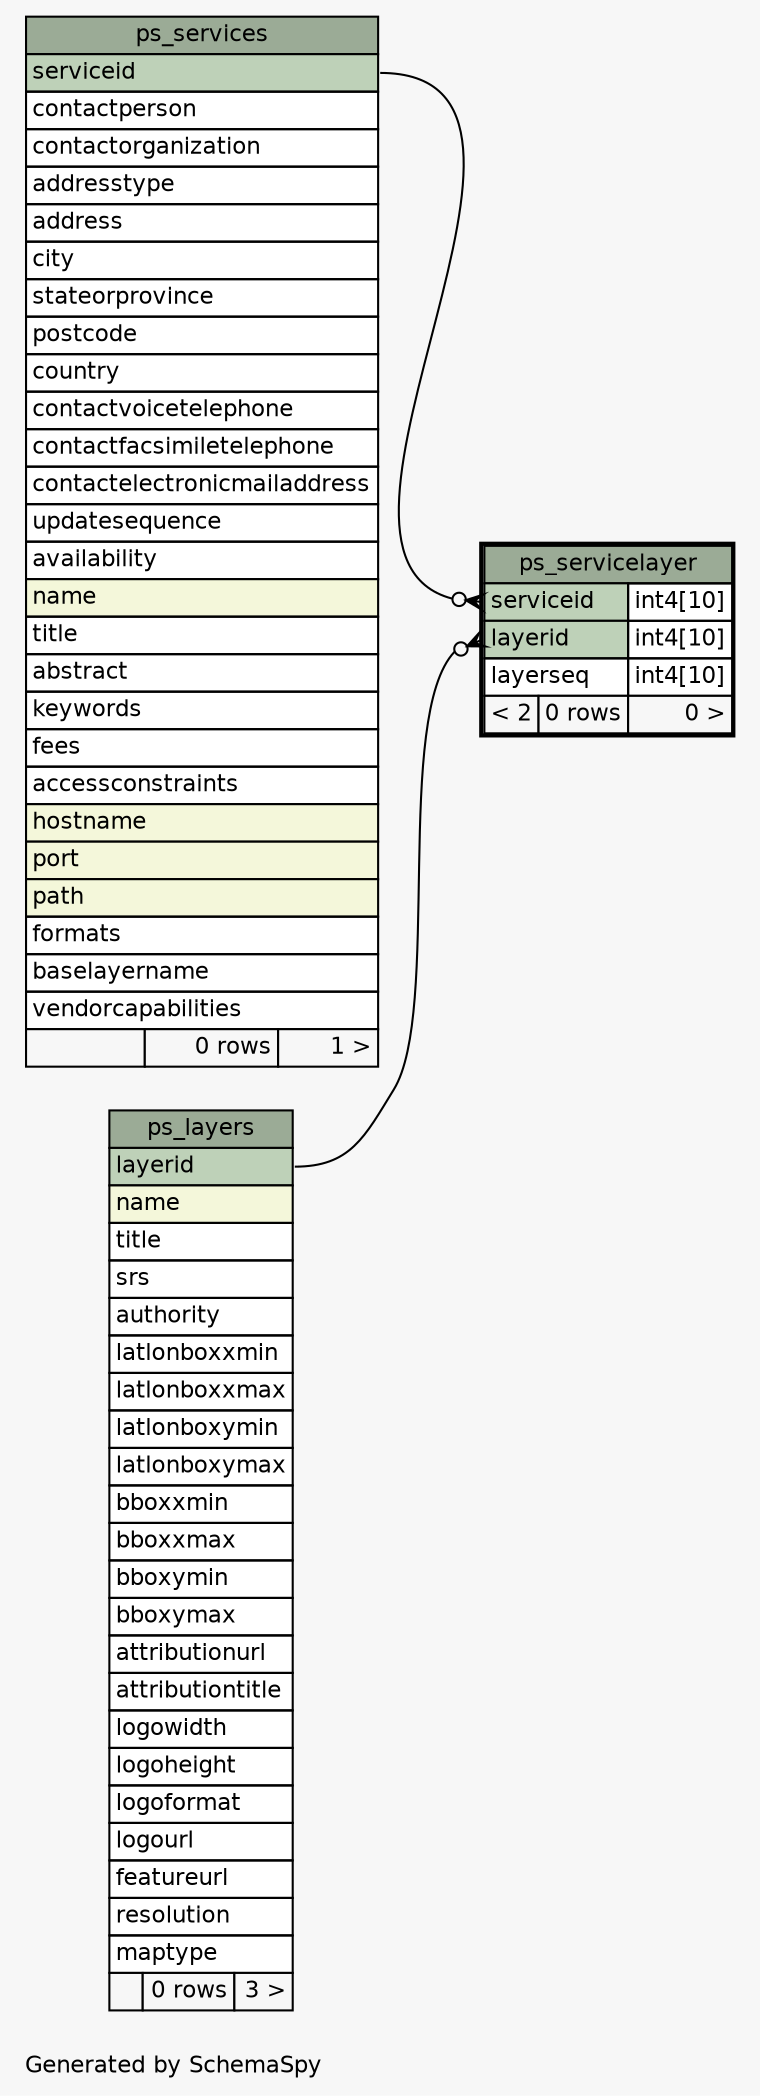 // dot 2.26.3 on Linux 3.2.0-65-generic
// SchemaSpy rev 590
digraph "oneDegreeRelationshipsDiagram" {
  graph [
    rankdir="RL"
    bgcolor="#f7f7f7"
    label="\nGenerated by SchemaSpy"
    labeljust="l"
    nodesep="0.18"
    ranksep="0.46"
    fontname="Helvetica"
    fontsize="11"
  ];
  node [
    fontname="Helvetica"
    fontsize="11"
    shape="plaintext"
  ];
  edge [
    arrowsize="0.8"
  ];
  "ps_servicelayer":"layerid":w -> "ps_layers":"layerid":e [arrowhead=none dir=back arrowtail=crowodot];
  "ps_servicelayer":"serviceid":w -> "ps_services":"serviceid":e [arrowhead=none dir=back arrowtail=crowodot];
  "ps_layers" [
    label=<
    <TABLE BORDER="0" CELLBORDER="1" CELLSPACING="0" BGCOLOR="#ffffff">
      <TR><TD COLSPAN="3" BGCOLOR="#9bab96" ALIGN="CENTER">ps_layers</TD></TR>
      <TR><TD PORT="layerid" COLSPAN="3" BGCOLOR="#bed1b8" ALIGN="LEFT">layerid</TD></TR>
      <TR><TD PORT="name" COLSPAN="3" BGCOLOR="#f4f7da" ALIGN="LEFT">name</TD></TR>
      <TR><TD PORT="title" COLSPAN="3" ALIGN="LEFT">title</TD></TR>
      <TR><TD PORT="srs" COLSPAN="3" ALIGN="LEFT">srs</TD></TR>
      <TR><TD PORT="authority" COLSPAN="3" ALIGN="LEFT">authority</TD></TR>
      <TR><TD PORT="latlonboxxmin" COLSPAN="3" ALIGN="LEFT">latlonboxxmin</TD></TR>
      <TR><TD PORT="latlonboxxmax" COLSPAN="3" ALIGN="LEFT">latlonboxxmax</TD></TR>
      <TR><TD PORT="latlonboxymin" COLSPAN="3" ALIGN="LEFT">latlonboxymin</TD></TR>
      <TR><TD PORT="latlonboxymax" COLSPAN="3" ALIGN="LEFT">latlonboxymax</TD></TR>
      <TR><TD PORT="bboxxmin" COLSPAN="3" ALIGN="LEFT">bboxxmin</TD></TR>
      <TR><TD PORT="bboxxmax" COLSPAN="3" ALIGN="LEFT">bboxxmax</TD></TR>
      <TR><TD PORT="bboxymin" COLSPAN="3" ALIGN="LEFT">bboxymin</TD></TR>
      <TR><TD PORT="bboxymax" COLSPAN="3" ALIGN="LEFT">bboxymax</TD></TR>
      <TR><TD PORT="attributionurl" COLSPAN="3" ALIGN="LEFT">attributionurl</TD></TR>
      <TR><TD PORT="attributiontitle" COLSPAN="3" ALIGN="LEFT">attributiontitle</TD></TR>
      <TR><TD PORT="logowidth" COLSPAN="3" ALIGN="LEFT">logowidth</TD></TR>
      <TR><TD PORT="logoheight" COLSPAN="3" ALIGN="LEFT">logoheight</TD></TR>
      <TR><TD PORT="logoformat" COLSPAN="3" ALIGN="LEFT">logoformat</TD></TR>
      <TR><TD PORT="logourl" COLSPAN="3" ALIGN="LEFT">logourl</TD></TR>
      <TR><TD PORT="featureurl" COLSPAN="3" ALIGN="LEFT">featureurl</TD></TR>
      <TR><TD PORT="resolution" COLSPAN="3" ALIGN="LEFT">resolution</TD></TR>
      <TR><TD PORT="maptype" COLSPAN="3" ALIGN="LEFT">maptype</TD></TR>
      <TR><TD ALIGN="LEFT" BGCOLOR="#f7f7f7">  </TD><TD ALIGN="RIGHT" BGCOLOR="#f7f7f7">0 rows</TD><TD ALIGN="RIGHT" BGCOLOR="#f7f7f7">3 &gt;</TD></TR>
    </TABLE>>
    URL="ps_layers.html"
    tooltip="ps_layers"
  ];
  "ps_servicelayer" [
    label=<
    <TABLE BORDER="2" CELLBORDER="1" CELLSPACING="0" BGCOLOR="#ffffff">
      <TR><TD COLSPAN="3" BGCOLOR="#9bab96" ALIGN="CENTER">ps_servicelayer</TD></TR>
      <TR><TD PORT="serviceid" COLSPAN="2" BGCOLOR="#bed1b8" ALIGN="LEFT">serviceid</TD><TD PORT="serviceid.type" ALIGN="LEFT">int4[10]</TD></TR>
      <TR><TD PORT="layerid" COLSPAN="2" BGCOLOR="#bed1b8" ALIGN="LEFT">layerid</TD><TD PORT="layerid.type" ALIGN="LEFT">int4[10]</TD></TR>
      <TR><TD PORT="layerseq" COLSPAN="2" ALIGN="LEFT">layerseq</TD><TD PORT="layerseq.type" ALIGN="LEFT">int4[10]</TD></TR>
      <TR><TD ALIGN="LEFT" BGCOLOR="#f7f7f7">&lt; 2</TD><TD ALIGN="RIGHT" BGCOLOR="#f7f7f7">0 rows</TD><TD ALIGN="RIGHT" BGCOLOR="#f7f7f7">0 &gt;</TD></TR>
    </TABLE>>
    URL="ps_servicelayer.html"
    tooltip="ps_servicelayer"
  ];
  "ps_services" [
    label=<
    <TABLE BORDER="0" CELLBORDER="1" CELLSPACING="0" BGCOLOR="#ffffff">
      <TR><TD COLSPAN="3" BGCOLOR="#9bab96" ALIGN="CENTER">ps_services</TD></TR>
      <TR><TD PORT="serviceid" COLSPAN="3" BGCOLOR="#bed1b8" ALIGN="LEFT">serviceid</TD></TR>
      <TR><TD PORT="contactperson" COLSPAN="3" ALIGN="LEFT">contactperson</TD></TR>
      <TR><TD PORT="contactorganization" COLSPAN="3" ALIGN="LEFT">contactorganization</TD></TR>
      <TR><TD PORT="addresstype" COLSPAN="3" ALIGN="LEFT">addresstype</TD></TR>
      <TR><TD PORT="address" COLSPAN="3" ALIGN="LEFT">address</TD></TR>
      <TR><TD PORT="city" COLSPAN="3" ALIGN="LEFT">city</TD></TR>
      <TR><TD PORT="stateorprovince" COLSPAN="3" ALIGN="LEFT">stateorprovince</TD></TR>
      <TR><TD PORT="postcode" COLSPAN="3" ALIGN="LEFT">postcode</TD></TR>
      <TR><TD PORT="country" COLSPAN="3" ALIGN="LEFT">country</TD></TR>
      <TR><TD PORT="contactvoicetelephone" COLSPAN="3" ALIGN="LEFT">contactvoicetelephone</TD></TR>
      <TR><TD PORT="contactfacsimiletelephone" COLSPAN="3" ALIGN="LEFT">contactfacsimiletelephone</TD></TR>
      <TR><TD PORT="contactelectronicmailaddress" COLSPAN="3" ALIGN="LEFT">contactelectronicmailaddress</TD></TR>
      <TR><TD PORT="updatesequence" COLSPAN="3" ALIGN="LEFT">updatesequence</TD></TR>
      <TR><TD PORT="availability" COLSPAN="3" ALIGN="LEFT">availability</TD></TR>
      <TR><TD PORT="name" COLSPAN="3" BGCOLOR="#f4f7da" ALIGN="LEFT">name</TD></TR>
      <TR><TD PORT="title" COLSPAN="3" ALIGN="LEFT">title</TD></TR>
      <TR><TD PORT="abstract" COLSPAN="3" ALIGN="LEFT">abstract</TD></TR>
      <TR><TD PORT="keywords" COLSPAN="3" ALIGN="LEFT">keywords</TD></TR>
      <TR><TD PORT="fees" COLSPAN="3" ALIGN="LEFT">fees</TD></TR>
      <TR><TD PORT="accessconstraints" COLSPAN="3" ALIGN="LEFT">accessconstraints</TD></TR>
      <TR><TD PORT="hostname" COLSPAN="3" BGCOLOR="#f4f7da" ALIGN="LEFT">hostname</TD></TR>
      <TR><TD PORT="port" COLSPAN="3" BGCOLOR="#f4f7da" ALIGN="LEFT">port</TD></TR>
      <TR><TD PORT="path" COLSPAN="3" BGCOLOR="#f4f7da" ALIGN="LEFT">path</TD></TR>
      <TR><TD PORT="formats" COLSPAN="3" ALIGN="LEFT">formats</TD></TR>
      <TR><TD PORT="baselayername" COLSPAN="3" ALIGN="LEFT">baselayername</TD></TR>
      <TR><TD PORT="vendorcapabilities" COLSPAN="3" ALIGN="LEFT">vendorcapabilities</TD></TR>
      <TR><TD ALIGN="LEFT" BGCOLOR="#f7f7f7">  </TD><TD ALIGN="RIGHT" BGCOLOR="#f7f7f7">0 rows</TD><TD ALIGN="RIGHT" BGCOLOR="#f7f7f7">1 &gt;</TD></TR>
    </TABLE>>
    URL="ps_services.html"
    tooltip="ps_services"
  ];
}
